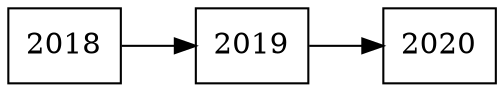 digraph grafico{
rankdir=LR
node[shape=box]
concentrate=true
compound=true;
nodo2018[label ="2018"];
nodo2019[label ="2019"];
nodo2018->nodo2019
nodo2020[label ="2020"];
nodo2019->nodo2020
}
